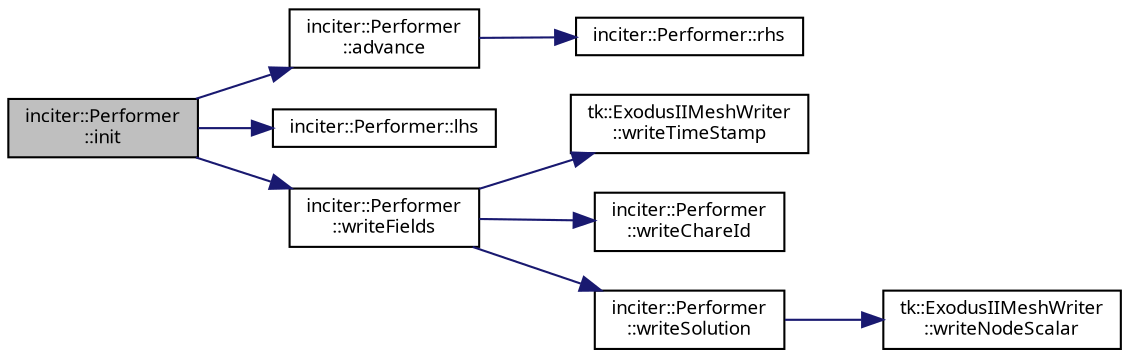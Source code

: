digraph "inciter::Performer::init"
{
 // INTERACTIVE_SVG=YES
  bgcolor="transparent";
  edge [fontname="sans-serif",fontsize="9",labelfontname="sans-serif",labelfontsize="9"];
  node [fontname="sans-serif",fontsize="9",shape=record];
  rankdir="LR";
  Node1 [label="inciter::Performer\l::init",height=0.2,width=0.4,color="black", fillcolor="grey75", style="filled", fontcolor="black"];
  Node1 -> Node2 [color="midnightblue",fontsize="9",style="solid",fontname="sans-serif"];
  Node2 [label="inciter::Performer\l::advance",height=0.2,width=0.4,color="black",URL="$classinciter_1_1_performer.html#ae2e3403448d1879c7daadf8b48c990f0",tooltip="Advance equations to next stage in multi-stage time stepping. "];
  Node2 -> Node3 [color="midnightblue",fontsize="9",style="solid",fontname="sans-serif"];
  Node3 [label="inciter::Performer::rhs",height=0.2,width=0.4,color="black",URL="$classinciter_1_1_performer.html#a9f7b4e1b0e89575f4cba9a262e2de918",tooltip="Compute righ-hand side vector of PDE. "];
  Node1 -> Node4 [color="midnightblue",fontsize="9",style="solid",fontname="sans-serif"];
  Node4 [label="inciter::Performer::lhs",height=0.2,width=0.4,color="black",URL="$classinciter_1_1_performer.html#aafa33c025c301e5d0f137eb2a5dc9f6f",tooltip="Compute left-hand side matrix of PDE. "];
  Node1 -> Node5 [color="midnightblue",fontsize="9",style="solid",fontname="sans-serif"];
  Node5 [label="inciter::Performer\l::writeFields",height=0.2,width=0.4,color="black",URL="$classinciter_1_1_performer.html#a32aa93c1a15cf92563de508a50158029",tooltip="Output mesh-based fields to file. "];
  Node5 -> Node6 [color="midnightblue",fontsize="9",style="solid",fontname="sans-serif"];
  Node6 [label="tk::ExodusIIMeshWriter\l::writeTimeStamp",height=0.2,width=0.4,color="black",URL="$classtk_1_1_exodus_i_i_mesh_writer.html#aa9ff367ba839664d9cb1df685bc2ba03",tooltip="Write time stamp to ExodusII file. "];
  Node5 -> Node7 [color="midnightblue",fontsize="9",style="solid",fontname="sans-serif"];
  Node7 [label="inciter::Performer\l::writeChareId",height=0.2,width=0.4,color="black",URL="$classinciter_1_1_performer.html#a37cee760bab2ed04ec2b48d5301987db",tooltip="Output chare mesh chare id field to file. "];
  Node5 -> Node8 [color="midnightblue",fontsize="9",style="solid",fontname="sans-serif"];
  Node8 [label="inciter::Performer\l::writeSolution",height=0.2,width=0.4,color="black",URL="$classinciter_1_1_performer.html#a7629eff16df98c9ec3f01a8144eb74ca",tooltip="Output solution to file. "];
  Node8 -> Node9 [color="midnightblue",fontsize="9",style="solid",fontname="sans-serif"];
  Node9 [label="tk::ExodusIIMeshWriter\l::writeNodeScalar",height=0.2,width=0.4,color="black",URL="$classtk_1_1_exodus_i_i_mesh_writer.html#ab754f5b9c85bfbe56c9e4f90e0b9664c",tooltip="Write node scalar field to ExodusII file. "];
}
